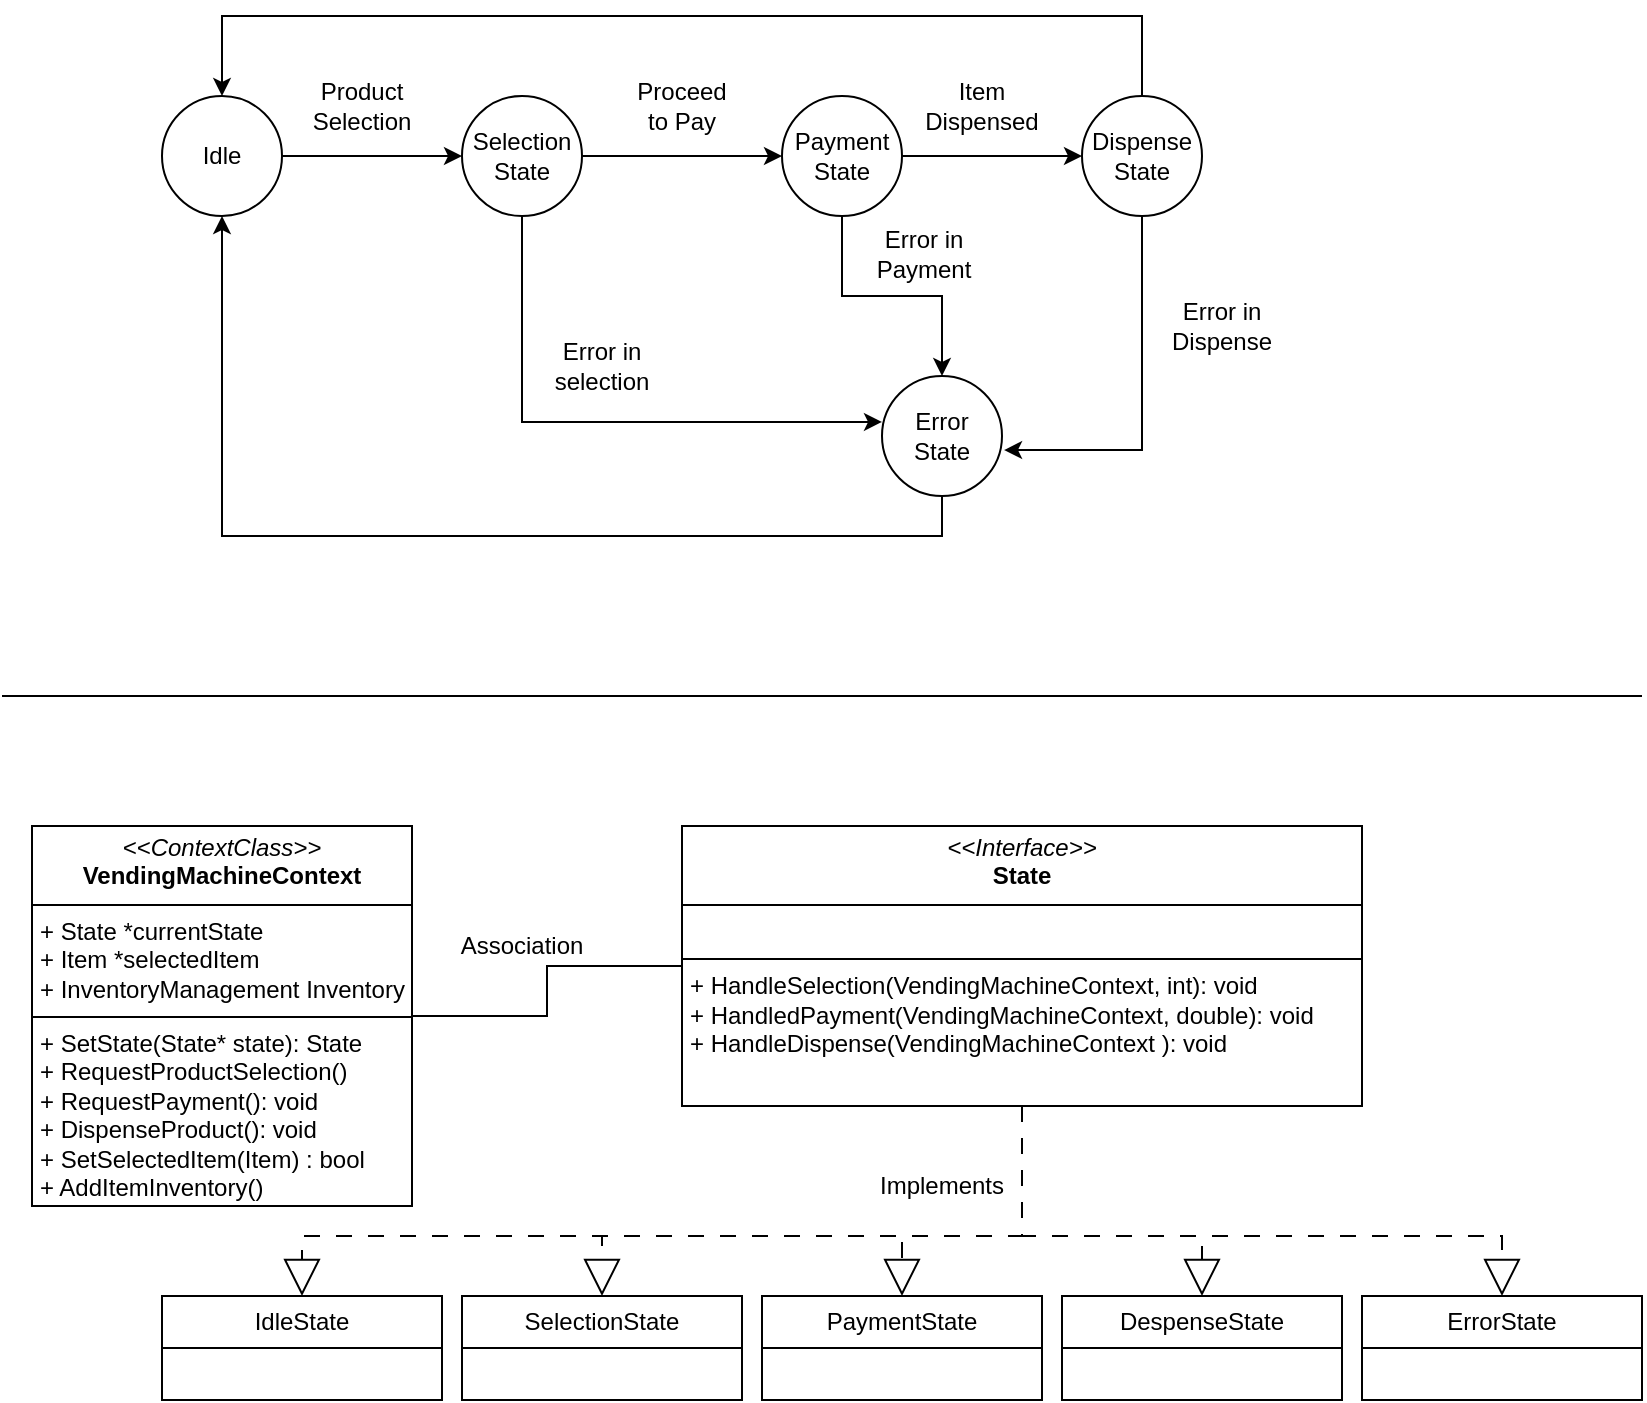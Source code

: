 <mxfile version="24.7.12">
  <diagram name="Page-1" id="ekI1ntXJKzOrSh9gARPe">
    <mxGraphModel dx="1065" dy="638" grid="1" gridSize="10" guides="1" tooltips="1" connect="1" arrows="1" fold="1" page="1" pageScale="1" pageWidth="827" pageHeight="1169" math="0" shadow="0">
      <root>
        <mxCell id="0" />
        <mxCell id="1" parent="0" />
        <mxCell id="vBAUoTzk-uncnXRlsDwi-7" style="edgeStyle=orthogonalEdgeStyle;rounded=0;orthogonalLoop=1;jettySize=auto;html=1;exitX=1;exitY=0.5;exitDx=0;exitDy=0;entryX=0;entryY=0.5;entryDx=0;entryDy=0;" edge="1" parent="1" source="vBAUoTzk-uncnXRlsDwi-2" target="vBAUoTzk-uncnXRlsDwi-3">
          <mxGeometry relative="1" as="geometry" />
        </mxCell>
        <mxCell id="vBAUoTzk-uncnXRlsDwi-2" value="Idle" style="shape=ellipse;html=1;dashed=0;whiteSpace=wrap;aspect=fixed;perimeter=ellipsePerimeter;" vertex="1" parent="1">
          <mxGeometry x="80" y="60" width="60" height="60" as="geometry" />
        </mxCell>
        <mxCell id="vBAUoTzk-uncnXRlsDwi-10" style="edgeStyle=orthogonalEdgeStyle;rounded=0;orthogonalLoop=1;jettySize=auto;html=1;exitX=1;exitY=0.5;exitDx=0;exitDy=0;entryX=0;entryY=0.5;entryDx=0;entryDy=0;" edge="1" parent="1" source="vBAUoTzk-uncnXRlsDwi-3" target="vBAUoTzk-uncnXRlsDwi-4">
          <mxGeometry relative="1" as="geometry" />
        </mxCell>
        <mxCell id="vBAUoTzk-uncnXRlsDwi-3" value="Selection State" style="shape=ellipse;html=1;dashed=0;whiteSpace=wrap;aspect=fixed;perimeter=ellipsePerimeter;" vertex="1" parent="1">
          <mxGeometry x="230" y="60" width="60" height="60" as="geometry" />
        </mxCell>
        <mxCell id="vBAUoTzk-uncnXRlsDwi-12" style="edgeStyle=orthogonalEdgeStyle;rounded=0;orthogonalLoop=1;jettySize=auto;html=1;exitX=1;exitY=0.5;exitDx=0;exitDy=0;entryX=0;entryY=0.5;entryDx=0;entryDy=0;" edge="1" parent="1" source="vBAUoTzk-uncnXRlsDwi-4" target="vBAUoTzk-uncnXRlsDwi-5">
          <mxGeometry relative="1" as="geometry" />
        </mxCell>
        <mxCell id="vBAUoTzk-uncnXRlsDwi-15" style="edgeStyle=orthogonalEdgeStyle;rounded=0;orthogonalLoop=1;jettySize=auto;html=1;exitX=0.5;exitY=1;exitDx=0;exitDy=0;" edge="1" parent="1" source="vBAUoTzk-uncnXRlsDwi-4" target="vBAUoTzk-uncnXRlsDwi-6">
          <mxGeometry relative="1" as="geometry" />
        </mxCell>
        <mxCell id="vBAUoTzk-uncnXRlsDwi-4" value="Payment State" style="shape=ellipse;html=1;dashed=0;whiteSpace=wrap;aspect=fixed;perimeter=ellipsePerimeter;" vertex="1" parent="1">
          <mxGeometry x="390" y="60" width="60" height="60" as="geometry" />
        </mxCell>
        <mxCell id="vBAUoTzk-uncnXRlsDwi-21" style="edgeStyle=orthogonalEdgeStyle;rounded=0;orthogonalLoop=1;jettySize=auto;html=1;exitX=0.5;exitY=0;exitDx=0;exitDy=0;entryX=0.5;entryY=0;entryDx=0;entryDy=0;" edge="1" parent="1" source="vBAUoTzk-uncnXRlsDwi-5" target="vBAUoTzk-uncnXRlsDwi-2">
          <mxGeometry relative="1" as="geometry">
            <Array as="points">
              <mxPoint x="570" y="20" />
              <mxPoint x="110" y="20" />
            </Array>
          </mxGeometry>
        </mxCell>
        <mxCell id="vBAUoTzk-uncnXRlsDwi-5" value="Dispense State" style="shape=ellipse;html=1;dashed=0;whiteSpace=wrap;aspect=fixed;perimeter=ellipsePerimeter;" vertex="1" parent="1">
          <mxGeometry x="540" y="60" width="60" height="60" as="geometry" />
        </mxCell>
        <mxCell id="vBAUoTzk-uncnXRlsDwi-20" style="edgeStyle=orthogonalEdgeStyle;rounded=0;orthogonalLoop=1;jettySize=auto;html=1;exitX=0.5;exitY=1;exitDx=0;exitDy=0;entryX=0.5;entryY=1;entryDx=0;entryDy=0;" edge="1" parent="1" source="vBAUoTzk-uncnXRlsDwi-6" target="vBAUoTzk-uncnXRlsDwi-2">
          <mxGeometry relative="1" as="geometry" />
        </mxCell>
        <mxCell id="vBAUoTzk-uncnXRlsDwi-6" value="Error State" style="shape=ellipse;html=1;dashed=0;whiteSpace=wrap;aspect=fixed;perimeter=ellipsePerimeter;" vertex="1" parent="1">
          <mxGeometry x="440" y="200" width="60" height="60" as="geometry" />
        </mxCell>
        <mxCell id="vBAUoTzk-uncnXRlsDwi-8" value="Product Selection" style="text;html=1;align=center;verticalAlign=middle;whiteSpace=wrap;rounded=0;" vertex="1" parent="1">
          <mxGeometry x="150" y="50" width="60" height="30" as="geometry" />
        </mxCell>
        <mxCell id="vBAUoTzk-uncnXRlsDwi-11" value="Proceed to Pay" style="text;html=1;align=center;verticalAlign=middle;whiteSpace=wrap;rounded=0;" vertex="1" parent="1">
          <mxGeometry x="310" y="50" width="60" height="30" as="geometry" />
        </mxCell>
        <mxCell id="vBAUoTzk-uncnXRlsDwi-13" value="Item Dispensed" style="text;html=1;align=center;verticalAlign=middle;whiteSpace=wrap;rounded=0;" vertex="1" parent="1">
          <mxGeometry x="460" y="50" width="60" height="30" as="geometry" />
        </mxCell>
        <mxCell id="vBAUoTzk-uncnXRlsDwi-14" style="edgeStyle=orthogonalEdgeStyle;rounded=0;orthogonalLoop=1;jettySize=auto;html=1;exitX=0.5;exitY=1;exitDx=0;exitDy=0;entryX=0;entryY=0.383;entryDx=0;entryDy=0;entryPerimeter=0;" edge="1" parent="1" source="vBAUoTzk-uncnXRlsDwi-3" target="vBAUoTzk-uncnXRlsDwi-6">
          <mxGeometry relative="1" as="geometry" />
        </mxCell>
        <mxCell id="vBAUoTzk-uncnXRlsDwi-16" style="edgeStyle=orthogonalEdgeStyle;rounded=0;orthogonalLoop=1;jettySize=auto;html=1;exitX=0.5;exitY=1;exitDx=0;exitDy=0;entryX=1.017;entryY=0.617;entryDx=0;entryDy=0;entryPerimeter=0;" edge="1" parent="1" source="vBAUoTzk-uncnXRlsDwi-5" target="vBAUoTzk-uncnXRlsDwi-6">
          <mxGeometry relative="1" as="geometry" />
        </mxCell>
        <mxCell id="vBAUoTzk-uncnXRlsDwi-17" value="Error in selection" style="text;html=1;align=center;verticalAlign=middle;whiteSpace=wrap;rounded=0;" vertex="1" parent="1">
          <mxGeometry x="270" y="180" width="60" height="30" as="geometry" />
        </mxCell>
        <mxCell id="vBAUoTzk-uncnXRlsDwi-18" value="Error in Payment" style="text;html=1;align=center;verticalAlign=middle;whiteSpace=wrap;rounded=0;" vertex="1" parent="1">
          <mxGeometry x="431" y="124" width="60" height="30" as="geometry" />
        </mxCell>
        <mxCell id="vBAUoTzk-uncnXRlsDwi-19" value="Error in Dispense" style="text;html=1;align=center;verticalAlign=middle;whiteSpace=wrap;rounded=0;" vertex="1" parent="1">
          <mxGeometry x="580" y="160" width="60" height="30" as="geometry" />
        </mxCell>
        <mxCell id="vBAUoTzk-uncnXRlsDwi-23" value="" style="endArrow=none;html=1;rounded=0;" edge="1" parent="1">
          <mxGeometry width="50" height="50" relative="1" as="geometry">
            <mxPoint y="360" as="sourcePoint" />
            <mxPoint x="820" y="360" as="targetPoint" />
          </mxGeometry>
        </mxCell>
        <mxCell id="vBAUoTzk-uncnXRlsDwi-38" style="endArrow=block;endSize=16;endFill=0;html=1;rounded=0;dashed=1;dashPattern=8 8;" edge="1" parent="1" source="vBAUoTzk-uncnXRlsDwi-24" target="vBAUoTzk-uncnXRlsDwi-34">
          <mxGeometry relative="1" as="geometry">
            <Array as="points">
              <mxPoint x="510" y="630" />
              <mxPoint x="150" y="630" />
            </Array>
          </mxGeometry>
        </mxCell>
        <mxCell id="vBAUoTzk-uncnXRlsDwi-39" style="endArrow=block;endSize=16;endFill=0;html=1;rounded=0;dashed=1;dashPattern=8 8;" edge="1" parent="1" source="vBAUoTzk-uncnXRlsDwi-24" target="vBAUoTzk-uncnXRlsDwi-35">
          <mxGeometry relative="1" as="geometry">
            <Array as="points">
              <mxPoint x="510" y="630" />
              <mxPoint x="300" y="630" />
            </Array>
          </mxGeometry>
        </mxCell>
        <mxCell id="vBAUoTzk-uncnXRlsDwi-40" style="endArrow=block;endSize=16;endFill=0;html=1;rounded=0;dashed=1;dashPattern=8 8;" edge="1" parent="1" source="vBAUoTzk-uncnXRlsDwi-24" target="vBAUoTzk-uncnXRlsDwi-30">
          <mxGeometry relative="1" as="geometry">
            <Array as="points">
              <mxPoint x="510" y="630" />
              <mxPoint x="450" y="630" />
            </Array>
          </mxGeometry>
        </mxCell>
        <mxCell id="vBAUoTzk-uncnXRlsDwi-41" style="endArrow=block;endSize=16;endFill=0;html=1;rounded=0;dashed=1;dashPattern=8 8;" edge="1" parent="1" source="vBAUoTzk-uncnXRlsDwi-24" target="vBAUoTzk-uncnXRlsDwi-36">
          <mxGeometry relative="1" as="geometry">
            <Array as="points">
              <mxPoint x="510" y="630" />
              <mxPoint x="600" y="630" />
            </Array>
          </mxGeometry>
        </mxCell>
        <mxCell id="vBAUoTzk-uncnXRlsDwi-42" style="endArrow=block;endSize=16;endFill=0;html=1;rounded=0;dashed=1;dashPattern=8 8;" edge="1" parent="1" source="vBAUoTzk-uncnXRlsDwi-24" target="vBAUoTzk-uncnXRlsDwi-37">
          <mxGeometry relative="1" as="geometry">
            <Array as="points">
              <mxPoint x="510" y="630" />
              <mxPoint x="750" y="630" />
            </Array>
          </mxGeometry>
        </mxCell>
        <mxCell id="vBAUoTzk-uncnXRlsDwi-24" value="&lt;p style=&quot;margin:0px;margin-top:4px;text-align:center;&quot;&gt;&lt;i&gt;&amp;lt;&amp;lt;Interface&amp;gt;&amp;gt;&lt;/i&gt;&lt;br&gt;&lt;b&gt;State&lt;/b&gt;&lt;/p&gt;&lt;hr size=&quot;1&quot; style=&quot;border-style:solid;&quot;&gt;&lt;p style=&quot;margin:0px;margin-left:4px;&quot;&gt;&lt;br&gt;&lt;/p&gt;&lt;hr size=&quot;1&quot; style=&quot;border-style:solid;&quot;&gt;&lt;p style=&quot;margin:0px;margin-left:4px;&quot;&gt;+ HandleSelection(VendingMachineContext, int): void&lt;br&gt;+ HandledPayment(VendingMachineContext, double): void&lt;/p&gt;&lt;p style=&quot;margin:0px;margin-left:4px;&quot;&gt;+ HandleDispense(VendingMachineContext ): void&lt;/p&gt;" style="verticalAlign=top;align=left;overflow=fill;html=1;whiteSpace=wrap;" vertex="1" parent="1">
          <mxGeometry x="340" y="425" width="340" height="140" as="geometry" />
        </mxCell>
        <mxCell id="vBAUoTzk-uncnXRlsDwi-58" style="edgeStyle=orthogonalEdgeStyle;rounded=0;orthogonalLoop=1;jettySize=auto;html=1;exitX=1;exitY=0.5;exitDx=0;exitDy=0;endArrow=none;endFill=0;" edge="1" parent="1" source="vBAUoTzk-uncnXRlsDwi-29" target="vBAUoTzk-uncnXRlsDwi-24">
          <mxGeometry relative="1" as="geometry" />
        </mxCell>
        <mxCell id="vBAUoTzk-uncnXRlsDwi-29" value="&lt;p style=&quot;margin:0px;margin-top:4px;text-align:center;&quot;&gt;&lt;i&gt;&amp;lt;&amp;lt;ContextClass&amp;gt;&amp;gt;&lt;/i&gt;&lt;br&gt;&lt;b&gt;VendingMachineContext&lt;/b&gt;&lt;/p&gt;&lt;hr size=&quot;1&quot; style=&quot;border-style:solid;&quot;&gt;&lt;p style=&quot;margin:0px;margin-left:4px;&quot;&gt;+ State *currentState&lt;/p&gt;&lt;p style=&quot;margin:0px;margin-left:4px;&quot;&gt;+ Item *selectedItem&lt;/p&gt;&lt;p style=&quot;margin:0px;margin-left:4px;&quot;&gt;+ InventoryManagement Inventory&lt;/p&gt;&lt;hr size=&quot;1&quot; style=&quot;border-style:solid;&quot;&gt;&lt;p style=&quot;margin:0px;margin-left:4px;&quot;&gt;+ SetState(State* state): State&lt;/p&gt;&lt;p style=&quot;margin:0px;margin-left:4px;&quot;&gt;+ RequestProductSelection()&lt;/p&gt;&lt;p style=&quot;margin:0px;margin-left:4px;&quot;&gt;+ RequestPayment(): void&lt;/p&gt;&lt;p style=&quot;margin:0px;margin-left:4px;&quot;&gt;+ DispenseProduct(): void&lt;/p&gt;&lt;p style=&quot;margin:0px;margin-left:4px;&quot;&gt;+ SetSelectedItem(Item) : bool&lt;/p&gt;&lt;p style=&quot;margin:0px;margin-left:4px;&quot;&gt;+ AddItemInventory()&lt;/p&gt;" style="verticalAlign=top;align=left;overflow=fill;html=1;whiteSpace=wrap;" vertex="1" parent="1">
          <mxGeometry x="15" y="425" width="190" height="190" as="geometry" />
        </mxCell>
        <mxCell id="vBAUoTzk-uncnXRlsDwi-30" value="PaymentState" style="swimlane;fontStyle=0;childLayout=stackLayout;horizontal=1;startSize=26;fillColor=none;horizontalStack=0;resizeParent=1;resizeParentMax=0;resizeLast=0;collapsible=1;marginBottom=0;whiteSpace=wrap;html=1;" vertex="1" parent="1">
          <mxGeometry x="380" y="660" width="140" height="52" as="geometry" />
        </mxCell>
        <mxCell id="vBAUoTzk-uncnXRlsDwi-34" value="IdleState" style="swimlane;fontStyle=0;childLayout=stackLayout;horizontal=1;startSize=26;fillColor=none;horizontalStack=0;resizeParent=1;resizeParentMax=0;resizeLast=0;collapsible=1;marginBottom=0;whiteSpace=wrap;html=1;" vertex="1" parent="1">
          <mxGeometry x="80" y="660" width="140" height="52" as="geometry" />
        </mxCell>
        <mxCell id="vBAUoTzk-uncnXRlsDwi-35" value="SelectionState" style="swimlane;fontStyle=0;childLayout=stackLayout;horizontal=1;startSize=26;fillColor=none;horizontalStack=0;resizeParent=1;resizeParentMax=0;resizeLast=0;collapsible=1;marginBottom=0;whiteSpace=wrap;html=1;" vertex="1" parent="1">
          <mxGeometry x="230" y="660" width="140" height="52" as="geometry" />
        </mxCell>
        <mxCell id="vBAUoTzk-uncnXRlsDwi-36" value="DespenseState" style="swimlane;fontStyle=0;childLayout=stackLayout;horizontal=1;startSize=26;fillColor=none;horizontalStack=0;resizeParent=1;resizeParentMax=0;resizeLast=0;collapsible=1;marginBottom=0;whiteSpace=wrap;html=1;" vertex="1" parent="1">
          <mxGeometry x="530" y="660" width="140" height="52" as="geometry" />
        </mxCell>
        <mxCell id="vBAUoTzk-uncnXRlsDwi-37" value="ErrorState" style="swimlane;fontStyle=0;childLayout=stackLayout;horizontal=1;startSize=26;fillColor=none;horizontalStack=0;resizeParent=1;resizeParentMax=0;resizeLast=0;collapsible=1;marginBottom=0;whiteSpace=wrap;html=1;" vertex="1" parent="1">
          <mxGeometry x="680" y="660" width="140" height="52" as="geometry" />
        </mxCell>
        <mxCell id="vBAUoTzk-uncnXRlsDwi-59" value="Association" style="text;html=1;align=center;verticalAlign=middle;whiteSpace=wrap;rounded=0;" vertex="1" parent="1">
          <mxGeometry x="230" y="470" width="60" height="30" as="geometry" />
        </mxCell>
        <mxCell id="vBAUoTzk-uncnXRlsDwi-60" value="Implements" style="text;html=1;align=center;verticalAlign=middle;whiteSpace=wrap;rounded=0;" vertex="1" parent="1">
          <mxGeometry x="440" y="590" width="60" height="30" as="geometry" />
        </mxCell>
      </root>
    </mxGraphModel>
  </diagram>
</mxfile>
